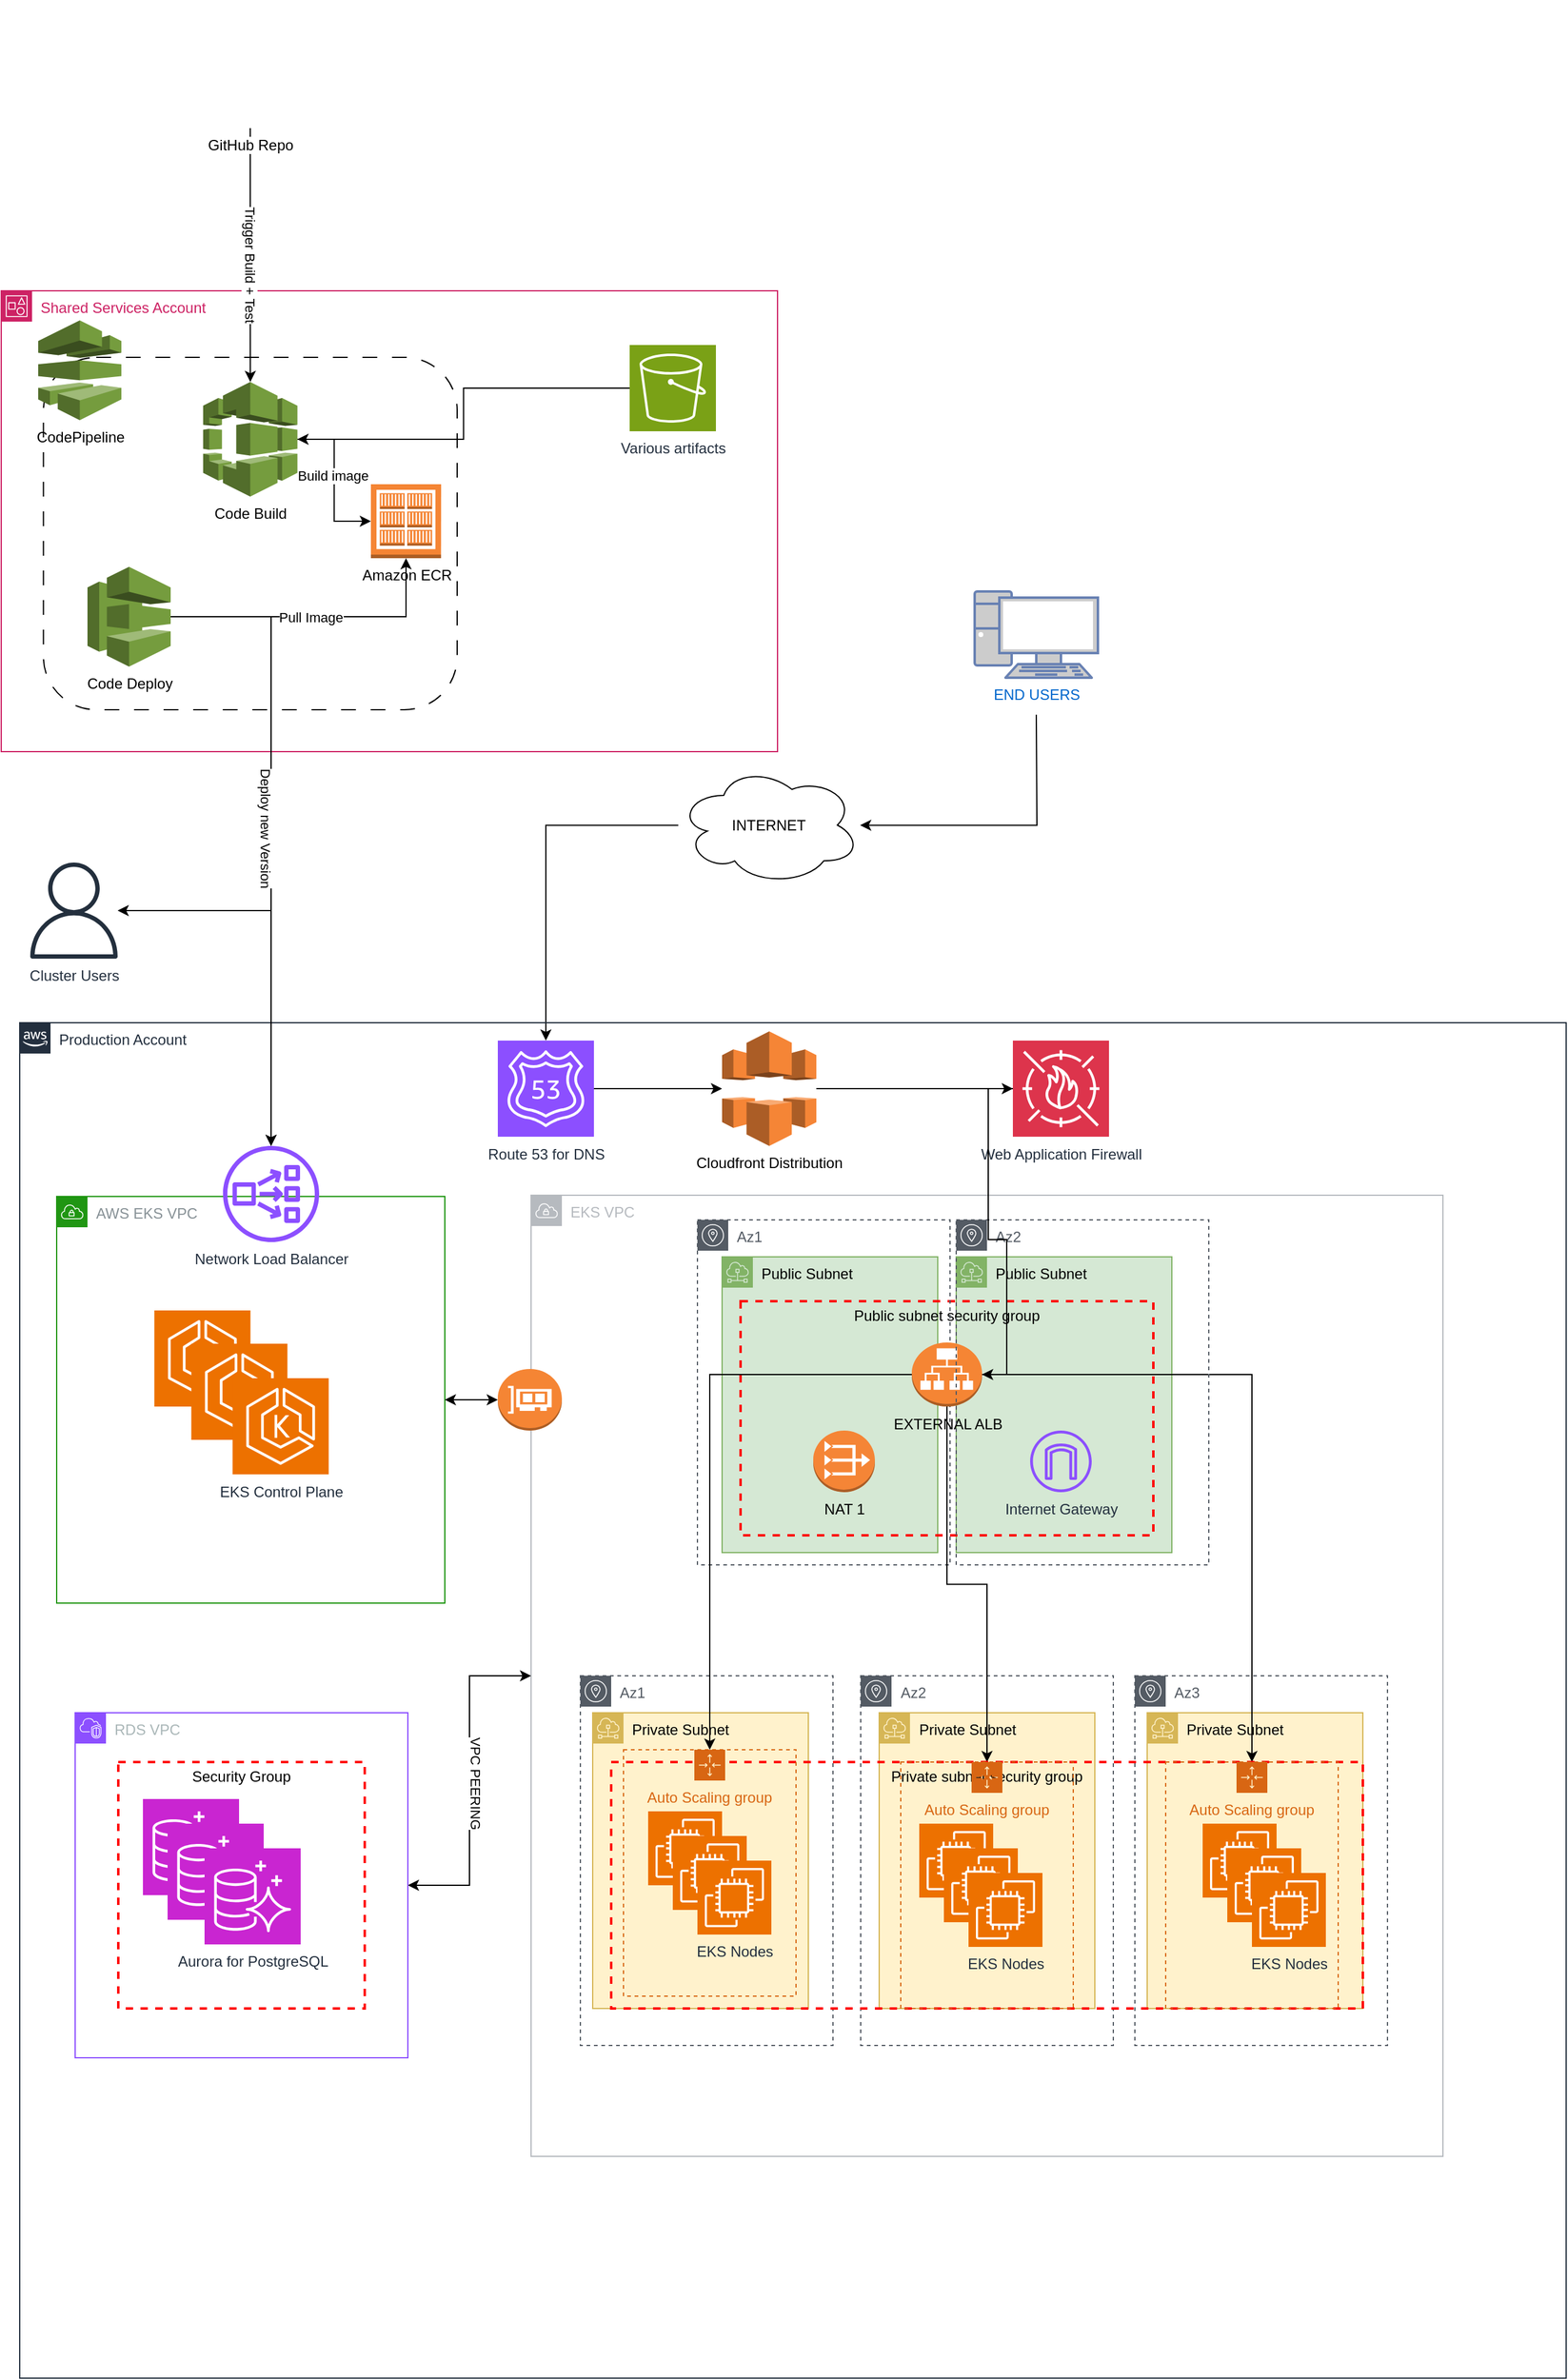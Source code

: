 <mxfile version="28.1.1">
  <diagram id="Ht1M8jgEwFfnCIfOTk4-" name="Page-1">
    <mxGraphModel dx="1721" dy="2990" grid="1" gridSize="10" guides="1" tooltips="1" connect="1" arrows="1" fold="1" page="1" pageScale="1" pageWidth="1169" pageHeight="827" math="0" shadow="0">
      <root>
        <mxCell id="0" />
        <mxCell id="1" parent="0" />
        <mxCell id="U0uxILK9Wh6L97J0J260-76" style="edgeStyle=orthogonalEdgeStyle;rounded=0;orthogonalLoop=1;jettySize=auto;html=1;endArrow=none;endFill=0;startArrow=classic;startFill=1;" edge="1" parent="1" source="U0uxILK9Wh6L97J0J260-70">
          <mxGeometry relative="1" as="geometry">
            <mxPoint x="880" y="-410" as="targetPoint" />
          </mxGeometry>
        </mxCell>
        <mxCell id="U0uxILK9Wh6L97J0J260-84" style="edgeStyle=orthogonalEdgeStyle;rounded=0;orthogonalLoop=1;jettySize=auto;html=1;" edge="1" parent="1" source="U0uxILK9Wh6L97J0J260-70" target="U0uxILK9Wh6L97J0J260-82">
          <mxGeometry relative="1" as="geometry" />
        </mxCell>
        <mxCell id="U0uxILK9Wh6L97J0J260-70" value="INTERNET" style="ellipse;shape=cloud;whiteSpace=wrap;html=1;verticalAlign=middle;movable=1;resizable=1;rotatable=1;deletable=1;editable=1;locked=0;connectable=1;" vertex="1" parent="1">
          <mxGeometry x="589.45" y="-368.75" width="147.6" height="96.75" as="geometry" />
        </mxCell>
        <mxCell id="UEzPUAAOIrF-is8g5C7q-74" value="Production Account" style="points=[[0,0],[0.25,0],[0.5,0],[0.75,0],[1,0],[1,0.25],[1,0.5],[1,0.75],[1,1],[0.75,1],[0.5,1],[0.25,1],[0,1],[0,0.75],[0,0.5],[0,0.25]];outlineConnect=0;gradientColor=none;html=1;whiteSpace=wrap;fontSize=12;fontStyle=0;shape=mxgraph.aws4.group;grIcon=mxgraph.aws4.group_aws_cloud_alt;strokeColor=#232F3E;fillColor=none;verticalAlign=top;align=left;spacingLeft=30;fontColor=#232F3E;dashed=0;labelBackgroundColor=#ffffff;container=1;pointerEvents=0;collapsible=0;recursiveResize=0;" parent="1" vertex="1">
          <mxGeometry x="55" y="-160" width="1255" height="1100" as="geometry" />
        </mxCell>
        <mxCell id="U0uxILK9Wh6L97J0J260-6" value="EKS VPC" style="sketch=0;outlineConnect=0;gradientColor=none;html=1;whiteSpace=wrap;fontSize=12;fontStyle=0;shape=mxgraph.aws4.group;grIcon=mxgraph.aws4.group_vpc;strokeColor=#B6BABF;fillColor=none;verticalAlign=top;align=left;spacingLeft=30;fontColor=#B6BABF;dashed=0;" vertex="1" parent="UEzPUAAOIrF-is8g5C7q-74">
          <mxGeometry x="415" y="140" width="740" height="780" as="geometry" />
        </mxCell>
        <mxCell id="U0uxILK9Wh6L97J0J260-58" style="edgeStyle=orthogonalEdgeStyle;rounded=0;orthogonalLoop=1;jettySize=auto;html=1;startArrow=classic;startFill=1;" edge="1" parent="UEzPUAAOIrF-is8g5C7q-74" source="U0uxILK9Wh6L97J0J260-4" target="U0uxILK9Wh6L97J0J260-6">
          <mxGeometry relative="1" as="geometry" />
        </mxCell>
        <mxCell id="U0uxILK9Wh6L97J0J260-59" value="VPC PEERING" style="edgeLabel;html=1;align=center;verticalAlign=middle;resizable=0;points=[];textDirection=vertical-rl;" vertex="1" connectable="0" parent="U0uxILK9Wh6L97J0J260-58">
          <mxGeometry x="-0.015" y="-4" relative="1" as="geometry">
            <mxPoint as="offset" />
          </mxGeometry>
        </mxCell>
        <mxCell id="U0uxILK9Wh6L97J0J260-4" value="RDS VPC" style="points=[[0,0],[0.25,0],[0.5,0],[0.75,0],[1,0],[1,0.25],[1,0.5],[1,0.75],[1,1],[0.75,1],[0.5,1],[0.25,1],[0,1],[0,0.75],[0,0.5],[0,0.25]];outlineConnect=0;gradientColor=none;html=1;whiteSpace=wrap;fontSize=12;fontStyle=0;container=1;pointerEvents=0;collapsible=0;recursiveResize=0;shape=mxgraph.aws4.group;grIcon=mxgraph.aws4.group_vpc2;strokeColor=#8C4FFF;fillColor=none;verticalAlign=top;align=left;spacingLeft=30;fontColor=#AAB7B8;dashed=0;" vertex="1" parent="UEzPUAAOIrF-is8g5C7q-74">
          <mxGeometry x="45" y="560" width="270" height="280" as="geometry" />
        </mxCell>
        <mxCell id="U0uxILK9Wh6L97J0J260-15" value="Security Group" style="fontStyle=0;verticalAlign=top;align=center;spacingTop=-2;fillColor=none;rounded=0;whiteSpace=wrap;html=1;strokeColor=#FF0000;strokeWidth=2;dashed=1;container=1;collapsible=0;expand=0;recursiveResize=0;" vertex="1" parent="U0uxILK9Wh6L97J0J260-4">
          <mxGeometry x="35" y="40" width="200" height="200" as="geometry" />
        </mxCell>
        <mxCell id="U0uxILK9Wh6L97J0J260-14" value="" style="sketch=0;points=[[0,0,0],[0.25,0,0],[0.5,0,0],[0.75,0,0],[1,0,0],[0,1,0],[0.25,1,0],[0.5,1,0],[0.75,1,0],[1,1,0],[0,0.25,0],[0,0.5,0],[0,0.75,0],[1,0.25,0],[1,0.5,0],[1,0.75,0]];outlineConnect=0;fontColor=#232F3E;fillColor=#C925D1;strokeColor=#ffffff;dashed=0;verticalLabelPosition=bottom;verticalAlign=top;align=center;html=1;fontSize=12;fontStyle=0;aspect=fixed;shape=mxgraph.aws4.resourceIcon;resIcon=mxgraph.aws4.aurora;" vertex="1" parent="U0uxILK9Wh6L97J0J260-15">
          <mxGeometry x="20" y="30" width="78" height="78" as="geometry" />
        </mxCell>
        <mxCell id="U0uxILK9Wh6L97J0J260-18" value="" style="sketch=0;points=[[0,0,0],[0.25,0,0],[0.5,0,0],[0.75,0,0],[1,0,0],[0,1,0],[0.25,1,0],[0.5,1,0],[0.75,1,0],[1,1,0],[0,0.25,0],[0,0.5,0],[0,0.75,0],[1,0.25,0],[1,0.5,0],[1,0.75,0]];outlineConnect=0;fontColor=#232F3E;fillColor=#C925D1;strokeColor=#ffffff;dashed=0;verticalLabelPosition=bottom;verticalAlign=top;align=center;html=1;fontSize=12;fontStyle=0;aspect=fixed;shape=mxgraph.aws4.resourceIcon;resIcon=mxgraph.aws4.aurora;" vertex="1" parent="U0uxILK9Wh6L97J0J260-15">
          <mxGeometry x="40" y="50" width="78" height="78" as="geometry" />
        </mxCell>
        <mxCell id="U0uxILK9Wh6L97J0J260-19" value="Aurora for PostgreSQL" style="sketch=0;points=[[0,0,0],[0.25,0,0],[0.5,0,0],[0.75,0,0],[1,0,0],[0,1,0],[0.25,1,0],[0.5,1,0],[0.75,1,0],[1,1,0],[0,0.25,0],[0,0.5,0],[0,0.75,0],[1,0.25,0],[1,0.5,0],[1,0.75,0]];outlineConnect=0;fontColor=#232F3E;fillColor=#C925D1;strokeColor=#ffffff;dashed=0;verticalLabelPosition=bottom;verticalAlign=top;align=center;html=1;fontSize=12;fontStyle=0;aspect=fixed;shape=mxgraph.aws4.resourceIcon;resIcon=mxgraph.aws4.aurora;" vertex="1" parent="U0uxILK9Wh6L97J0J260-15">
          <mxGeometry x="70" y="70" width="78" height="78" as="geometry" />
        </mxCell>
        <mxCell id="U0uxILK9Wh6L97J0J260-20" value="Public Subnet" style="sketch=0;outlineConnect=0;html=1;whiteSpace=wrap;fontSize=12;fontStyle=0;shape=mxgraph.aws4.group;grIcon=mxgraph.aws4.group_subnet;strokeColor=#82b366;fillColor=#d5e8d4;verticalAlign=top;align=left;spacingLeft=30;dashed=0;" vertex="1" parent="UEzPUAAOIrF-is8g5C7q-74">
          <mxGeometry x="570" y="190" width="175" height="240" as="geometry" />
        </mxCell>
        <mxCell id="U0uxILK9Wh6L97J0J260-23" value="Public Subnet" style="sketch=0;outlineConnect=0;html=1;whiteSpace=wrap;fontSize=12;fontStyle=0;shape=mxgraph.aws4.group;grIcon=mxgraph.aws4.group_subnet;strokeColor=#82b366;fillColor=#d5e8d4;verticalAlign=top;align=left;spacingLeft=30;dashed=0;" vertex="1" parent="UEzPUAAOIrF-is8g5C7q-74">
          <mxGeometry x="760" y="190" width="175" height="240" as="geometry" />
        </mxCell>
        <mxCell id="U0uxILK9Wh6L97J0J260-24" value="Private Subnet" style="sketch=0;outlineConnect=0;html=1;whiteSpace=wrap;fontSize=12;fontStyle=0;shape=mxgraph.aws4.group;grIcon=mxgraph.aws4.group_subnet;strokeColor=#d6b656;fillColor=#fff2cc;verticalAlign=top;align=left;spacingLeft=30;dashed=0;" vertex="1" parent="UEzPUAAOIrF-is8g5C7q-74">
          <mxGeometry x="465" y="560" width="175" height="240" as="geometry" />
        </mxCell>
        <mxCell id="U0uxILK9Wh6L97J0J260-25" value="Private Subnet" style="sketch=0;outlineConnect=0;html=1;whiteSpace=wrap;fontSize=12;fontStyle=0;shape=mxgraph.aws4.group;grIcon=mxgraph.aws4.group_subnet;strokeColor=#d6b656;fillColor=#fff2cc;verticalAlign=top;align=left;spacingLeft=30;dashed=0;" vertex="1" parent="UEzPUAAOIrF-is8g5C7q-74">
          <mxGeometry x="697.5" y="560" width="175" height="240" as="geometry" />
        </mxCell>
        <mxCell id="U0uxILK9Wh6L97J0J260-26" value="Private Subnet" style="sketch=0;outlineConnect=0;html=1;whiteSpace=wrap;fontSize=12;fontStyle=0;shape=mxgraph.aws4.group;grIcon=mxgraph.aws4.group_subnet;strokeColor=#d6b656;fillColor=#fff2cc;verticalAlign=top;align=left;spacingLeft=30;dashed=0;" vertex="1" parent="UEzPUAAOIrF-is8g5C7q-74">
          <mxGeometry x="915" y="560" width="175" height="240" as="geometry" />
        </mxCell>
        <mxCell id="U0uxILK9Wh6L97J0J260-28" value="Public subnet security group" style="fontStyle=0;verticalAlign=top;align=center;spacingTop=-2;fillColor=none;rounded=0;whiteSpace=wrap;html=1;strokeColor=#FF0000;strokeWidth=2;dashed=1;container=1;collapsible=0;expand=0;recursiveResize=0;" vertex="1" parent="UEzPUAAOIrF-is8g5C7q-74">
          <mxGeometry x="585" y="226" width="335" height="190" as="geometry" />
        </mxCell>
        <mxCell id="U0uxILK9Wh6L97J0J260-29" value="Az1" style="sketch=0;outlineConnect=0;gradientColor=none;html=1;whiteSpace=wrap;fontSize=12;fontStyle=0;shape=mxgraph.aws4.group;grIcon=mxgraph.aws4.group_availability_zone;strokeColor=#545B64;fillColor=none;verticalAlign=top;align=left;spacingLeft=30;fontColor=#545B64;dashed=1;" vertex="1" parent="UEzPUAAOIrF-is8g5C7q-74">
          <mxGeometry x="455" y="530" width="205" height="300" as="geometry" />
        </mxCell>
        <mxCell id="U0uxILK9Wh6L97J0J260-31" value="Az3" style="sketch=0;outlineConnect=0;gradientColor=none;html=1;whiteSpace=wrap;fontSize=12;fontStyle=0;shape=mxgraph.aws4.group;grIcon=mxgraph.aws4.group_availability_zone;strokeColor=#545B64;fillColor=none;verticalAlign=top;align=left;spacingLeft=30;fontColor=#545B64;dashed=1;" vertex="1" parent="UEzPUAAOIrF-is8g5C7q-74">
          <mxGeometry x="905" y="530" width="205" height="300" as="geometry" />
        </mxCell>
        <mxCell id="U0uxILK9Wh6L97J0J260-30" value="Az2" style="sketch=0;outlineConnect=0;gradientColor=none;html=1;whiteSpace=wrap;fontSize=12;fontStyle=0;shape=mxgraph.aws4.group;grIcon=mxgraph.aws4.group_availability_zone;strokeColor=#545B64;fillColor=none;verticalAlign=top;align=left;spacingLeft=30;fontColor=#545B64;dashed=1;" vertex="1" parent="UEzPUAAOIrF-is8g5C7q-74">
          <mxGeometry x="682.5" y="530" width="205" height="300" as="geometry" />
        </mxCell>
        <mxCell id="U0uxILK9Wh6L97J0J260-106" style="edgeStyle=orthogonalEdgeStyle;rounded=0;orthogonalLoop=1;jettySize=auto;html=1;entryX=0.5;entryY=0;entryDx=0;entryDy=0;" edge="1" parent="UEzPUAAOIrF-is8g5C7q-74" source="U0uxILK9Wh6L97J0J260-50" target="U0uxILK9Wh6L97J0J260-44">
          <mxGeometry relative="1" as="geometry" />
        </mxCell>
        <mxCell id="U0uxILK9Wh6L97J0J260-45" value="Az1" style="sketch=0;outlineConnect=0;gradientColor=none;html=1;whiteSpace=wrap;fontSize=12;fontStyle=0;shape=mxgraph.aws4.group;grIcon=mxgraph.aws4.group_availability_zone;strokeColor=#545B64;fillColor=none;verticalAlign=top;align=left;spacingLeft=30;fontColor=#545B64;dashed=1;" vertex="1" parent="UEzPUAAOIrF-is8g5C7q-74">
          <mxGeometry x="550" y="160" width="205" height="280" as="geometry" />
        </mxCell>
        <mxCell id="U0uxILK9Wh6L97J0J260-47" value="NAT 1" style="outlineConnect=0;dashed=0;verticalLabelPosition=bottom;verticalAlign=top;align=center;html=1;shape=mxgraph.aws3.vpc_nat_gateway;fillColor=#F58536;gradientColor=none;" vertex="1" parent="UEzPUAAOIrF-is8g5C7q-74">
          <mxGeometry x="644" y="331" width="50" height="50" as="geometry" />
        </mxCell>
        <mxCell id="U0uxILK9Wh6L97J0J260-104" style="edgeStyle=orthogonalEdgeStyle;rounded=0;orthogonalLoop=1;jettySize=auto;html=1;exitX=0.5;exitY=1;exitDx=0;exitDy=0;exitPerimeter=0;" edge="1" parent="UEzPUAAOIrF-is8g5C7q-74" source="U0uxILK9Wh6L97J0J260-50" target="U0uxILK9Wh6L97J0J260-43">
          <mxGeometry relative="1" as="geometry" />
        </mxCell>
        <mxCell id="U0uxILK9Wh6L97J0J260-105" style="edgeStyle=orthogonalEdgeStyle;rounded=0;orthogonalLoop=1;jettySize=auto;html=1;" edge="1" parent="UEzPUAAOIrF-is8g5C7q-74" source="U0uxILK9Wh6L97J0J260-50" target="U0uxILK9Wh6L97J0J260-42">
          <mxGeometry relative="1" as="geometry" />
        </mxCell>
        <mxCell id="U0uxILK9Wh6L97J0J260-50" value="EXTERNAL ALB" style="outlineConnect=0;dashed=0;verticalLabelPosition=bottom;verticalAlign=top;align=center;html=1;shape=mxgraph.aws3.application_load_balancer;fillColor=#F58534;gradientColor=none;" vertex="1" parent="UEzPUAAOIrF-is8g5C7q-74">
          <mxGeometry x="724" y="259.5" width="57" height="52" as="geometry" />
        </mxCell>
        <mxCell id="U0uxILK9Wh6L97J0J260-46" value="Az2" style="sketch=0;outlineConnect=0;gradientColor=none;html=1;whiteSpace=wrap;fontSize=12;fontStyle=0;shape=mxgraph.aws4.group;grIcon=mxgraph.aws4.group_availability_zone;strokeColor=#545B64;fillColor=none;verticalAlign=top;align=left;spacingLeft=30;fontColor=#545B64;dashed=1;" vertex="1" parent="UEzPUAAOIrF-is8g5C7q-74">
          <mxGeometry x="760" y="160" width="205" height="280" as="geometry" />
        </mxCell>
        <mxCell id="U0uxILK9Wh6L97J0J260-51" value="Internet Gateway" style="sketch=0;outlineConnect=0;fontColor=#232F3E;gradientColor=none;fillColor=#8C4FFF;strokeColor=none;dashed=0;verticalLabelPosition=bottom;verticalAlign=top;align=center;html=1;fontSize=12;fontStyle=0;aspect=fixed;pointerEvents=1;shape=mxgraph.aws4.internet_gateway;" vertex="1" parent="UEzPUAAOIrF-is8g5C7q-74">
          <mxGeometry x="820" y="331" width="50" height="50" as="geometry" />
        </mxCell>
        <mxCell id="U0uxILK9Wh6L97J0J260-27" value="Private subnet security group" style="fontStyle=0;verticalAlign=top;align=center;spacingTop=-2;fillColor=none;rounded=0;whiteSpace=wrap;html=1;strokeColor=#FF0000;strokeWidth=2;dashed=1;container=1;collapsible=0;expand=0;recursiveResize=0;" vertex="1" parent="UEzPUAAOIrF-is8g5C7q-74">
          <mxGeometry x="480" y="600" width="610" height="200" as="geometry" />
        </mxCell>
        <mxCell id="U0uxILK9Wh6L97J0J260-33" value="" style="sketch=0;points=[[0,0,0],[0.25,0,0],[0.5,0,0],[0.75,0,0],[1,0,0],[0,1,0],[0.25,1,0],[0.5,1,0],[0.75,1,0],[1,1,0],[0,0.25,0],[0,0.5,0],[0,0.75,0],[1,0.25,0],[1,0.5,0],[1,0.75,0]];outlineConnect=0;fontColor=#232F3E;fillColor=#ED7100;strokeColor=#ffffff;dashed=0;verticalLabelPosition=bottom;verticalAlign=top;align=center;html=1;fontSize=12;fontStyle=0;aspect=fixed;shape=mxgraph.aws4.resourceIcon;resIcon=mxgraph.aws4.ec2;" vertex="1" parent="U0uxILK9Wh6L97J0J260-27">
          <mxGeometry x="30" y="40" width="60" height="60" as="geometry" />
        </mxCell>
        <mxCell id="U0uxILK9Wh6L97J0J260-34" value="" style="sketch=0;points=[[0,0,0],[0.25,0,0],[0.5,0,0],[0.75,0,0],[1,0,0],[0,1,0],[0.25,1,0],[0.5,1,0],[0.75,1,0],[1,1,0],[0,0.25,0],[0,0.5,0],[0,0.75,0],[1,0.25,0],[1,0.5,0],[1,0.75,0]];outlineConnect=0;fontColor=#232F3E;fillColor=#ED7100;strokeColor=#ffffff;dashed=0;verticalLabelPosition=bottom;verticalAlign=top;align=center;html=1;fontSize=12;fontStyle=0;aspect=fixed;shape=mxgraph.aws4.resourceIcon;resIcon=mxgraph.aws4.ec2;" vertex="1" parent="U0uxILK9Wh6L97J0J260-27">
          <mxGeometry x="50" y="60" width="60" height="60" as="geometry" />
        </mxCell>
        <mxCell id="U0uxILK9Wh6L97J0J260-35" value="EKS Nodes" style="sketch=0;points=[[0,0,0],[0.25,0,0],[0.5,0,0],[0.75,0,0],[1,0,0],[0,1,0],[0.25,1,0],[0.5,1,0],[0.75,1,0],[1,1,0],[0,0.25,0],[0,0.5,0],[0,0.75,0],[1,0.25,0],[1,0.5,0],[1,0.75,0]];outlineConnect=0;fontColor=#232F3E;fillColor=#ED7100;strokeColor=#ffffff;dashed=0;verticalLabelPosition=bottom;verticalAlign=top;align=center;html=1;fontSize=12;fontStyle=0;aspect=fixed;shape=mxgraph.aws4.resourceIcon;resIcon=mxgraph.aws4.ec2;" vertex="1" parent="U0uxILK9Wh6L97J0J260-27">
          <mxGeometry x="70" y="80" width="60" height="60" as="geometry" />
        </mxCell>
        <mxCell id="U0uxILK9Wh6L97J0J260-36" value="" style="sketch=0;points=[[0,0,0],[0.25,0,0],[0.5,0,0],[0.75,0,0],[1,0,0],[0,1,0],[0.25,1,0],[0.5,1,0],[0.75,1,0],[1,1,0],[0,0.25,0],[0,0.5,0],[0,0.75,0],[1,0.25,0],[1,0.5,0],[1,0.75,0]];outlineConnect=0;fontColor=#232F3E;fillColor=#ED7100;strokeColor=#ffffff;dashed=0;verticalLabelPosition=bottom;verticalAlign=top;align=center;html=1;fontSize=12;fontStyle=0;aspect=fixed;shape=mxgraph.aws4.resourceIcon;resIcon=mxgraph.aws4.ec2;" vertex="1" parent="U0uxILK9Wh6L97J0J260-27">
          <mxGeometry x="250" y="50" width="60" height="60" as="geometry" />
        </mxCell>
        <mxCell id="U0uxILK9Wh6L97J0J260-37" value="" style="sketch=0;points=[[0,0,0],[0.25,0,0],[0.5,0,0],[0.75,0,0],[1,0,0],[0,1,0],[0.25,1,0],[0.5,1,0],[0.75,1,0],[1,1,0],[0,0.25,0],[0,0.5,0],[0,0.75,0],[1,0.25,0],[1,0.5,0],[1,0.75,0]];outlineConnect=0;fontColor=#232F3E;fillColor=#ED7100;strokeColor=#ffffff;dashed=0;verticalLabelPosition=bottom;verticalAlign=top;align=center;html=1;fontSize=12;fontStyle=0;aspect=fixed;shape=mxgraph.aws4.resourceIcon;resIcon=mxgraph.aws4.ec2;" vertex="1" parent="U0uxILK9Wh6L97J0J260-27">
          <mxGeometry x="270" y="70" width="60" height="60" as="geometry" />
        </mxCell>
        <mxCell id="U0uxILK9Wh6L97J0J260-38" value="EKS Nodes" style="sketch=0;points=[[0,0,0],[0.25,0,0],[0.5,0,0],[0.75,0,0],[1,0,0],[0,1,0],[0.25,1,0],[0.5,1,0],[0.75,1,0],[1,1,0],[0,0.25,0],[0,0.5,0],[0,0.75,0],[1,0.25,0],[1,0.5,0],[1,0.75,0]];outlineConnect=0;fontColor=#232F3E;fillColor=#ED7100;strokeColor=#ffffff;dashed=0;verticalLabelPosition=bottom;verticalAlign=top;align=center;html=1;fontSize=12;fontStyle=0;aspect=fixed;shape=mxgraph.aws4.resourceIcon;resIcon=mxgraph.aws4.ec2;" vertex="1" parent="U0uxILK9Wh6L97J0J260-27">
          <mxGeometry x="290" y="90" width="60" height="60" as="geometry" />
        </mxCell>
        <mxCell id="U0uxILK9Wh6L97J0J260-39" value="" style="sketch=0;points=[[0,0,0],[0.25,0,0],[0.5,0,0],[0.75,0,0],[1,0,0],[0,1,0],[0.25,1,0],[0.5,1,0],[0.75,1,0],[1,1,0],[0,0.25,0],[0,0.5,0],[0,0.75,0],[1,0.25,0],[1,0.5,0],[1,0.75,0]];outlineConnect=0;fontColor=#232F3E;fillColor=#ED7100;strokeColor=#ffffff;dashed=0;verticalLabelPosition=bottom;verticalAlign=top;align=center;html=1;fontSize=12;fontStyle=0;aspect=fixed;shape=mxgraph.aws4.resourceIcon;resIcon=mxgraph.aws4.ec2;" vertex="1" parent="U0uxILK9Wh6L97J0J260-27">
          <mxGeometry x="480" y="50" width="60" height="60" as="geometry" />
        </mxCell>
        <mxCell id="U0uxILK9Wh6L97J0J260-40" value="" style="sketch=0;points=[[0,0,0],[0.25,0,0],[0.5,0,0],[0.75,0,0],[1,0,0],[0,1,0],[0.25,1,0],[0.5,1,0],[0.75,1,0],[1,1,0],[0,0.25,0],[0,0.5,0],[0,0.75,0],[1,0.25,0],[1,0.5,0],[1,0.75,0]];outlineConnect=0;fontColor=#232F3E;fillColor=#ED7100;strokeColor=#ffffff;dashed=0;verticalLabelPosition=bottom;verticalAlign=top;align=center;html=1;fontSize=12;fontStyle=0;aspect=fixed;shape=mxgraph.aws4.resourceIcon;resIcon=mxgraph.aws4.ec2;" vertex="1" parent="U0uxILK9Wh6L97J0J260-27">
          <mxGeometry x="500" y="70" width="60" height="60" as="geometry" />
        </mxCell>
        <mxCell id="U0uxILK9Wh6L97J0J260-41" value="EKS Nodes" style="sketch=0;points=[[0,0,0],[0.25,0,0],[0.5,0,0],[0.75,0,0],[1,0,0],[0,1,0],[0.25,1,0],[0.5,1,0],[0.75,1,0],[1,1,0],[0,0.25,0],[0,0.5,0],[0,0.75,0],[1,0.25,0],[1,0.5,0],[1,0.75,0]];outlineConnect=0;fontColor=#232F3E;fillColor=#ED7100;strokeColor=#ffffff;dashed=0;verticalLabelPosition=bottom;verticalAlign=top;align=center;html=1;fontSize=12;fontStyle=0;aspect=fixed;shape=mxgraph.aws4.resourceIcon;resIcon=mxgraph.aws4.ec2;" vertex="1" parent="U0uxILK9Wh6L97J0J260-27">
          <mxGeometry x="520" y="90" width="60" height="60" as="geometry" />
        </mxCell>
        <mxCell id="U0uxILK9Wh6L97J0J260-42" value="Auto Scaling group" style="points=[[0,0],[0.25,0],[0.5,0],[0.75,0],[1,0],[1,0.25],[1,0.5],[1,0.75],[1,1],[0.75,1],[0.5,1],[0.25,1],[0,1],[0,0.75],[0,0.5],[0,0.25]];outlineConnect=0;gradientColor=none;html=1;whiteSpace=wrap;fontSize=12;fontStyle=0;container=1;pointerEvents=0;collapsible=0;recursiveResize=0;shape=mxgraph.aws4.groupCenter;grIcon=mxgraph.aws4.group_auto_scaling_group;grStroke=1;strokeColor=#D86613;fillColor=none;verticalAlign=top;align=center;fontColor=#D86613;dashed=1;spacingTop=25;" vertex="1" parent="U0uxILK9Wh6L97J0J260-27">
          <mxGeometry x="10" y="-10" width="140" height="200" as="geometry" />
        </mxCell>
        <mxCell id="U0uxILK9Wh6L97J0J260-43" value="Auto Scaling group" style="points=[[0,0],[0.25,0],[0.5,0],[0.75,0],[1,0],[1,0.25],[1,0.5],[1,0.75],[1,1],[0.75,1],[0.5,1],[0.25,1],[0,1],[0,0.75],[0,0.5],[0,0.25]];outlineConnect=0;gradientColor=none;html=1;whiteSpace=wrap;fontSize=12;fontStyle=0;container=1;pointerEvents=0;collapsible=0;recursiveResize=0;shape=mxgraph.aws4.groupCenter;grIcon=mxgraph.aws4.group_auto_scaling_group;grStroke=1;strokeColor=#D86613;fillColor=none;verticalAlign=top;align=center;fontColor=#D86613;dashed=1;spacingTop=25;" vertex="1" parent="U0uxILK9Wh6L97J0J260-27">
          <mxGeometry x="235" width="140" height="200" as="geometry" />
        </mxCell>
        <mxCell id="U0uxILK9Wh6L97J0J260-44" value="Auto Scaling group" style="points=[[0,0],[0.25,0],[0.5,0],[0.75,0],[1,0],[1,0.25],[1,0.5],[1,0.75],[1,1],[0.75,1],[0.5,1],[0.25,1],[0,1],[0,0.75],[0,0.5],[0,0.25]];outlineConnect=0;gradientColor=none;html=1;whiteSpace=wrap;fontSize=12;fontStyle=0;container=1;pointerEvents=0;collapsible=0;recursiveResize=0;shape=mxgraph.aws4.groupCenter;grIcon=mxgraph.aws4.group_auto_scaling_group;grStroke=1;strokeColor=#D86613;fillColor=none;verticalAlign=top;align=center;fontColor=#D86613;dashed=1;spacingTop=25;" vertex="1" parent="U0uxILK9Wh6L97J0J260-27">
          <mxGeometry x="450" width="140" height="200" as="geometry" />
        </mxCell>
        <mxCell id="U0uxILK9Wh6L97J0J260-52" value="AWS EKS VPC" style="sketch=0;outlineConnect=0;gradientColor=none;html=1;whiteSpace=wrap;fontSize=12;fontStyle=0;shape=mxgraph.aws4.group;grIcon=mxgraph.aws4.group_vpc;strokeColor=#209613;fillColor=none;verticalAlign=top;align=left;spacingLeft=30;fontColor=#879196;dashed=0;" vertex="1" parent="UEzPUAAOIrF-is8g5C7q-74">
          <mxGeometry x="30" y="141" width="315" height="330" as="geometry" />
        </mxCell>
        <mxCell id="U0uxILK9Wh6L97J0J260-54" style="edgeStyle=orthogonalEdgeStyle;rounded=0;orthogonalLoop=1;jettySize=auto;html=1;startArrow=classic;startFill=1;" edge="1" parent="UEzPUAAOIrF-is8g5C7q-74" source="U0uxILK9Wh6L97J0J260-53" target="U0uxILK9Wh6L97J0J260-52">
          <mxGeometry relative="1" as="geometry" />
        </mxCell>
        <mxCell id="U0uxILK9Wh6L97J0J260-53" value="" style="outlineConnect=0;dashed=0;verticalLabelPosition=bottom;verticalAlign=top;align=center;html=1;shape=mxgraph.aws3.elastic_network_interface;fillColor=#F58534;gradientColor=none;" vertex="1" parent="UEzPUAAOIrF-is8g5C7q-74">
          <mxGeometry x="388" y="281" width="52" height="50" as="geometry" />
        </mxCell>
        <mxCell id="U0uxILK9Wh6L97J0J260-55" value="" style="sketch=0;points=[[0,0,0],[0.25,0,0],[0.5,0,0],[0.75,0,0],[1,0,0],[0,1,0],[0.25,1,0],[0.5,1,0],[0.75,1,0],[1,1,0],[0,0.25,0],[0,0.5,0],[0,0.75,0],[1,0.25,0],[1,0.5,0],[1,0.75,0]];outlineConnect=0;fontColor=#232F3E;fillColor=#ED7100;strokeColor=#ffffff;dashed=0;verticalLabelPosition=bottom;verticalAlign=top;align=center;html=1;fontSize=12;fontStyle=0;aspect=fixed;shape=mxgraph.aws4.resourceIcon;resIcon=mxgraph.aws4.eks;" vertex="1" parent="UEzPUAAOIrF-is8g5C7q-74">
          <mxGeometry x="109.25" y="233.5" width="78" height="78" as="geometry" />
        </mxCell>
        <mxCell id="U0uxILK9Wh6L97J0J260-56" value="" style="sketch=0;points=[[0,0,0],[0.25,0,0],[0.5,0,0],[0.75,0,0],[1,0,0],[0,1,0],[0.25,1,0],[0.5,1,0],[0.75,1,0],[1,1,0],[0,0.25,0],[0,0.5,0],[0,0.75,0],[1,0.25,0],[1,0.5,0],[1,0.75,0]];outlineConnect=0;fontColor=#232F3E;fillColor=#ED7100;strokeColor=#ffffff;dashed=0;verticalLabelPosition=bottom;verticalAlign=top;align=center;html=1;fontSize=12;fontStyle=0;aspect=fixed;shape=mxgraph.aws4.resourceIcon;resIcon=mxgraph.aws4.eks;" vertex="1" parent="UEzPUAAOIrF-is8g5C7q-74">
          <mxGeometry x="139.25" y="260.5" width="78" height="78" as="geometry" />
        </mxCell>
        <mxCell id="U0uxILK9Wh6L97J0J260-57" value="EKS Control Plane" style="sketch=0;points=[[0,0,0],[0.25,0,0],[0.5,0,0],[0.75,0,0],[1,0,0],[0,1,0],[0.25,1,0],[0.5,1,0],[0.75,1,0],[1,1,0],[0,0.25,0],[0,0.5,0],[0,0.75,0],[1,0.25,0],[1,0.5,0],[1,0.75,0]];outlineConnect=0;fontColor=#232F3E;fillColor=#ED7100;strokeColor=#ffffff;dashed=0;verticalLabelPosition=bottom;verticalAlign=top;align=center;html=1;fontSize=12;fontStyle=0;aspect=fixed;shape=mxgraph.aws4.resourceIcon;resIcon=mxgraph.aws4.eks;" vertex="1" parent="UEzPUAAOIrF-is8g5C7q-74">
          <mxGeometry x="172.75" y="288.5" width="78" height="78" as="geometry" />
        </mxCell>
        <mxCell id="U0uxILK9Wh6L97J0J260-63" value="Network Load Balancer" style="sketch=0;outlineConnect=0;fontColor=#232F3E;gradientColor=none;fillColor=#8C4FFF;strokeColor=none;dashed=0;verticalLabelPosition=bottom;verticalAlign=top;align=center;html=1;fontSize=12;fontStyle=0;aspect=fixed;pointerEvents=1;shape=mxgraph.aws4.network_load_balancer;" vertex="1" parent="UEzPUAAOIrF-is8g5C7q-74">
          <mxGeometry x="165" y="100" width="78" height="78" as="geometry" />
        </mxCell>
        <mxCell id="U0uxILK9Wh6L97J0J260-78" style="edgeStyle=orthogonalEdgeStyle;rounded=0;orthogonalLoop=1;jettySize=auto;html=1;" edge="1" parent="UEzPUAAOIrF-is8g5C7q-74" source="U0uxILK9Wh6L97J0J260-73" target="U0uxILK9Wh6L97J0J260-75">
          <mxGeometry relative="1" as="geometry" />
        </mxCell>
        <mxCell id="U0uxILK9Wh6L97J0J260-73" value="Cloudfront Distribution" style="outlineConnect=0;dashed=0;verticalLabelPosition=bottom;verticalAlign=top;align=center;html=1;shape=mxgraph.aws3.cloudfront;fillColor=#F58536;gradientColor=none;" vertex="1" parent="UEzPUAAOIrF-is8g5C7q-74">
          <mxGeometry x="570" y="7" width="76.5" height="93" as="geometry" />
        </mxCell>
        <mxCell id="U0uxILK9Wh6L97J0J260-75" value="Web Application Firewall" style="sketch=0;points=[[0,0,0],[0.25,0,0],[0.5,0,0],[0.75,0,0],[1,0,0],[0,1,0],[0.25,1,0],[0.5,1,0],[0.75,1,0],[1,1,0],[0,0.25,0],[0,0.5,0],[0,0.75,0],[1,0.25,0],[1,0.5,0],[1,0.75,0]];outlineConnect=0;fontColor=#232F3E;fillColor=#DD344C;strokeColor=#ffffff;dashed=0;verticalLabelPosition=bottom;verticalAlign=top;align=center;html=1;fontSize=12;fontStyle=0;aspect=fixed;shape=mxgraph.aws4.resourceIcon;resIcon=mxgraph.aws4.waf;" vertex="1" parent="UEzPUAAOIrF-is8g5C7q-74">
          <mxGeometry x="806" y="14.5" width="78" height="78" as="geometry" />
        </mxCell>
        <mxCell id="U0uxILK9Wh6L97J0J260-79" style="edgeStyle=orthogonalEdgeStyle;rounded=0;orthogonalLoop=1;jettySize=auto;html=1;entryX=1;entryY=0.5;entryDx=0;entryDy=0;entryPerimeter=0;" edge="1" parent="UEzPUAAOIrF-is8g5C7q-74" source="U0uxILK9Wh6L97J0J260-75" target="U0uxILK9Wh6L97J0J260-50">
          <mxGeometry relative="1" as="geometry" />
        </mxCell>
        <mxCell id="U0uxILK9Wh6L97J0J260-85" style="edgeStyle=orthogonalEdgeStyle;rounded=0;orthogonalLoop=1;jettySize=auto;html=1;" edge="1" parent="UEzPUAAOIrF-is8g5C7q-74" source="U0uxILK9Wh6L97J0J260-82" target="U0uxILK9Wh6L97J0J260-73">
          <mxGeometry relative="1" as="geometry" />
        </mxCell>
        <mxCell id="U0uxILK9Wh6L97J0J260-82" value="Route 53 for DNS" style="sketch=0;points=[[0,0,0],[0.25,0,0],[0.5,0,0],[0.75,0,0],[1,0,0],[0,1,0],[0.25,1,0],[0.5,1,0],[0.75,1,0],[1,1,0],[0,0.25,0],[0,0.5,0],[0,0.75,0],[1,0.25,0],[1,0.5,0],[1,0.75,0]];outlineConnect=0;fontColor=#232F3E;fillColor=#8C4FFF;strokeColor=#ffffff;dashed=0;verticalLabelPosition=bottom;verticalAlign=top;align=center;html=1;fontSize=12;fontStyle=0;aspect=fixed;shape=mxgraph.aws4.resourceIcon;resIcon=mxgraph.aws4.route_53;" vertex="1" parent="UEzPUAAOIrF-is8g5C7q-74">
          <mxGeometry x="388" y="14.5" width="78" height="78" as="geometry" />
        </mxCell>
        <mxCell id="U0uxILK9Wh6L97J0J260-64" style="edgeStyle=orthogonalEdgeStyle;rounded=0;orthogonalLoop=1;jettySize=auto;html=1;startArrow=classic;startFill=1;" edge="1" parent="1" source="U0uxILK9Wh6L97J0J260-61" target="U0uxILK9Wh6L97J0J260-63">
          <mxGeometry relative="1" as="geometry" />
        </mxCell>
        <mxCell id="U0uxILK9Wh6L97J0J260-61" value="Cluster Users" style="sketch=0;outlineConnect=0;fontColor=#232F3E;gradientColor=none;fillColor=#232F3D;strokeColor=none;dashed=0;verticalLabelPosition=bottom;verticalAlign=top;align=center;html=1;fontSize=12;fontStyle=0;aspect=fixed;pointerEvents=1;shape=mxgraph.aws4.user;" vertex="1" parent="1">
          <mxGeometry x="60" y="-290" width="78" height="78" as="geometry" />
        </mxCell>
        <mxCell id="U0uxILK9Wh6L97J0J260-80" value="END USERS" style="fontColor=#0066CC;verticalAlign=top;verticalLabelPosition=bottom;labelPosition=center;align=center;html=1;outlineConnect=0;fillColor=#CCCCCC;strokeColor=#6881B3;gradientColor=none;gradientDirection=north;strokeWidth=2;shape=mxgraph.networks.pc;" vertex="1" parent="1">
          <mxGeometry x="830" y="-510" width="100" height="70" as="geometry" />
        </mxCell>
        <mxCell id="U0uxILK9Wh6L97J0J260-81" value="Shared Services Account" style="points=[[0,0],[0.25,0],[0.5,0],[0.75,0],[1,0],[1,0.25],[1,0.5],[1,0.75],[1,1],[0.75,1],[0.5,1],[0.25,1],[0,1],[0,0.75],[0,0.5],[0,0.25]];outlineConnect=0;gradientColor=none;html=1;whiteSpace=wrap;fontSize=12;fontStyle=0;container=1;pointerEvents=0;collapsible=0;recursiveResize=0;shape=mxgraph.aws4.group;grIcon=mxgraph.aws4.group_account;strokeColor=#CD2264;fillColor=none;verticalAlign=top;align=left;spacingLeft=30;fontColor=#CD2264;dashed=0;" vertex="1" parent="1">
          <mxGeometry x="40" y="-754" width="630" height="374" as="geometry" />
        </mxCell>
        <mxCell id="U0uxILK9Wh6L97J0J260-88" value="" style="rounded=1;whiteSpace=wrap;html=1;dashed=1;dashPattern=12 12;" vertex="1" parent="U0uxILK9Wh6L97J0J260-81">
          <mxGeometry x="34.25" y="54" width="335.75" height="286" as="geometry" />
        </mxCell>
        <mxCell id="U0uxILK9Wh6L97J0J260-87" value="CodePipeline" style="outlineConnect=0;dashed=0;verticalLabelPosition=bottom;verticalAlign=top;align=center;html=1;shape=mxgraph.aws3.codepipeline;fillColor=#759C3E;gradientColor=none;" vertex="1" parent="U0uxILK9Wh6L97J0J260-81">
          <mxGeometry x="30" y="24" width="67.5" height="81" as="geometry" />
        </mxCell>
        <mxCell id="U0uxILK9Wh6L97J0J260-93" style="edgeStyle=orthogonalEdgeStyle;rounded=0;orthogonalLoop=1;jettySize=auto;html=1;" edge="1" parent="U0uxILK9Wh6L97J0J260-81" source="U0uxILK9Wh6L97J0J260-89" target="U0uxILK9Wh6L97J0J260-92">
          <mxGeometry relative="1" as="geometry" />
        </mxCell>
        <mxCell id="U0uxILK9Wh6L97J0J260-99" value="Build image" style="edgeLabel;html=1;align=center;verticalAlign=middle;resizable=0;points=[];" vertex="1" connectable="0" parent="U0uxILK9Wh6L97J0J260-93">
          <mxGeometry x="-0.061" y="-1" relative="1" as="geometry">
            <mxPoint as="offset" />
          </mxGeometry>
        </mxCell>
        <mxCell id="U0uxILK9Wh6L97J0J260-89" value="Code Build" style="outlineConnect=0;dashed=0;verticalLabelPosition=bottom;verticalAlign=top;align=center;html=1;shape=mxgraph.aws3.codebuild;fillColor=#759C3E;gradientColor=none;" vertex="1" parent="U0uxILK9Wh6L97J0J260-81">
          <mxGeometry x="163.87" y="74" width="76.5" height="93" as="geometry" />
        </mxCell>
        <mxCell id="U0uxILK9Wh6L97J0J260-92" value="Amazon ECR" style="outlineConnect=0;dashed=0;verticalLabelPosition=bottom;verticalAlign=top;align=center;html=1;shape=mxgraph.aws3.ecr_registry;fillColor=#F58534;gradientColor=none;" vertex="1" parent="U0uxILK9Wh6L97J0J260-81">
          <mxGeometry x="300" y="157" width="57" height="60" as="geometry" />
        </mxCell>
        <mxCell id="U0uxILK9Wh6L97J0J260-94" value="Code Deploy" style="outlineConnect=0;dashed=0;verticalLabelPosition=bottom;verticalAlign=top;align=center;html=1;shape=mxgraph.aws3.codedeploy;fillColor=#759C3E;gradientColor=none;" vertex="1" parent="U0uxILK9Wh6L97J0J260-81">
          <mxGeometry x="70" y="224" width="67.5" height="81" as="geometry" />
        </mxCell>
        <mxCell id="U0uxILK9Wh6L97J0J260-95" style="edgeStyle=orthogonalEdgeStyle;rounded=0;orthogonalLoop=1;jettySize=auto;html=1;entryX=0.5;entryY=1;entryDx=0;entryDy=0;entryPerimeter=0;" edge="1" parent="U0uxILK9Wh6L97J0J260-81" source="U0uxILK9Wh6L97J0J260-94" target="U0uxILK9Wh6L97J0J260-92">
          <mxGeometry relative="1" as="geometry" />
        </mxCell>
        <mxCell id="U0uxILK9Wh6L97J0J260-97" value="Pull Image" style="edgeLabel;html=1;align=center;verticalAlign=middle;resizable=0;points=[];" vertex="1" connectable="0" parent="U0uxILK9Wh6L97J0J260-95">
          <mxGeometry x="-0.051" relative="1" as="geometry">
            <mxPoint as="offset" />
          </mxGeometry>
        </mxCell>
        <mxCell id="U0uxILK9Wh6L97J0J260-103" style="edgeStyle=orthogonalEdgeStyle;rounded=0;orthogonalLoop=1;jettySize=auto;html=1;" edge="1" parent="U0uxILK9Wh6L97J0J260-81" source="U0uxILK9Wh6L97J0J260-102" target="U0uxILK9Wh6L97J0J260-89">
          <mxGeometry relative="1" as="geometry" />
        </mxCell>
        <mxCell id="U0uxILK9Wh6L97J0J260-102" value="Various artifacts" style="sketch=0;points=[[0,0,0],[0.25,0,0],[0.5,0,0],[0.75,0,0],[1,0,0],[0,1,0],[0.25,1,0],[0.5,1,0],[0.75,1,0],[1,1,0],[0,0.25,0],[0,0.5,0],[0,0.75,0],[1,0.25,0],[1,0.5,0],[1,0.75,0]];outlineConnect=0;fontColor=#232F3E;fillColor=#7AA116;strokeColor=#ffffff;dashed=0;verticalLabelPosition=bottom;verticalAlign=top;align=center;html=1;fontSize=12;fontStyle=0;aspect=fixed;shape=mxgraph.aws4.resourceIcon;resIcon=mxgraph.aws4.s3;" vertex="1" parent="U0uxILK9Wh6L97J0J260-81">
          <mxGeometry x="510" y="44" width="70" height="70" as="geometry" />
        </mxCell>
        <mxCell id="U0uxILK9Wh6L97J0J260-91" style="edgeStyle=orthogonalEdgeStyle;rounded=0;orthogonalLoop=1;jettySize=auto;html=1;" edge="1" parent="1" source="U0uxILK9Wh6L97J0J260-90" target="U0uxILK9Wh6L97J0J260-89">
          <mxGeometry relative="1" as="geometry" />
        </mxCell>
        <mxCell id="U0uxILK9Wh6L97J0J260-98" value="Trigger Build + Test" style="edgeLabel;html=1;align=center;verticalAlign=middle;resizable=0;points=[];textDirection=vertical-lr;" vertex="1" connectable="0" parent="U0uxILK9Wh6L97J0J260-91">
          <mxGeometry x="0.077" y="-1" relative="1" as="geometry">
            <mxPoint as="offset" />
          </mxGeometry>
        </mxCell>
        <mxCell id="U0uxILK9Wh6L97J0J260-90" value="GitHub Repo" style="shape=image;html=1;verticalAlign=top;verticalLabelPosition=bottom;labelBackgroundColor=#ffffff;imageAspect=0;aspect=fixed;image=https://icons.diagrams.net/icon-cache1/Picons_Social-2097/github_rounded-685.svg" vertex="1" parent="1">
          <mxGeometry x="190.12" y="-990" width="104" height="104" as="geometry" />
        </mxCell>
        <mxCell id="U0uxILK9Wh6L97J0J260-96" style="edgeStyle=orthogonalEdgeStyle;rounded=0;orthogonalLoop=1;jettySize=auto;html=1;" edge="1" parent="1" source="U0uxILK9Wh6L97J0J260-94" target="U0uxILK9Wh6L97J0J260-63">
          <mxGeometry relative="1" as="geometry" />
        </mxCell>
        <mxCell id="U0uxILK9Wh6L97J0J260-100" value="Deploy new Version" style="edgeLabel;html=1;align=center;verticalAlign=middle;resizable=0;points=[];rotation=90;" vertex="1" connectable="0" parent="U0uxILK9Wh6L97J0J260-96">
          <mxGeometry x="-0.011" y="-4" relative="1" as="geometry">
            <mxPoint as="offset" />
          </mxGeometry>
        </mxCell>
      </root>
    </mxGraphModel>
  </diagram>
</mxfile>
